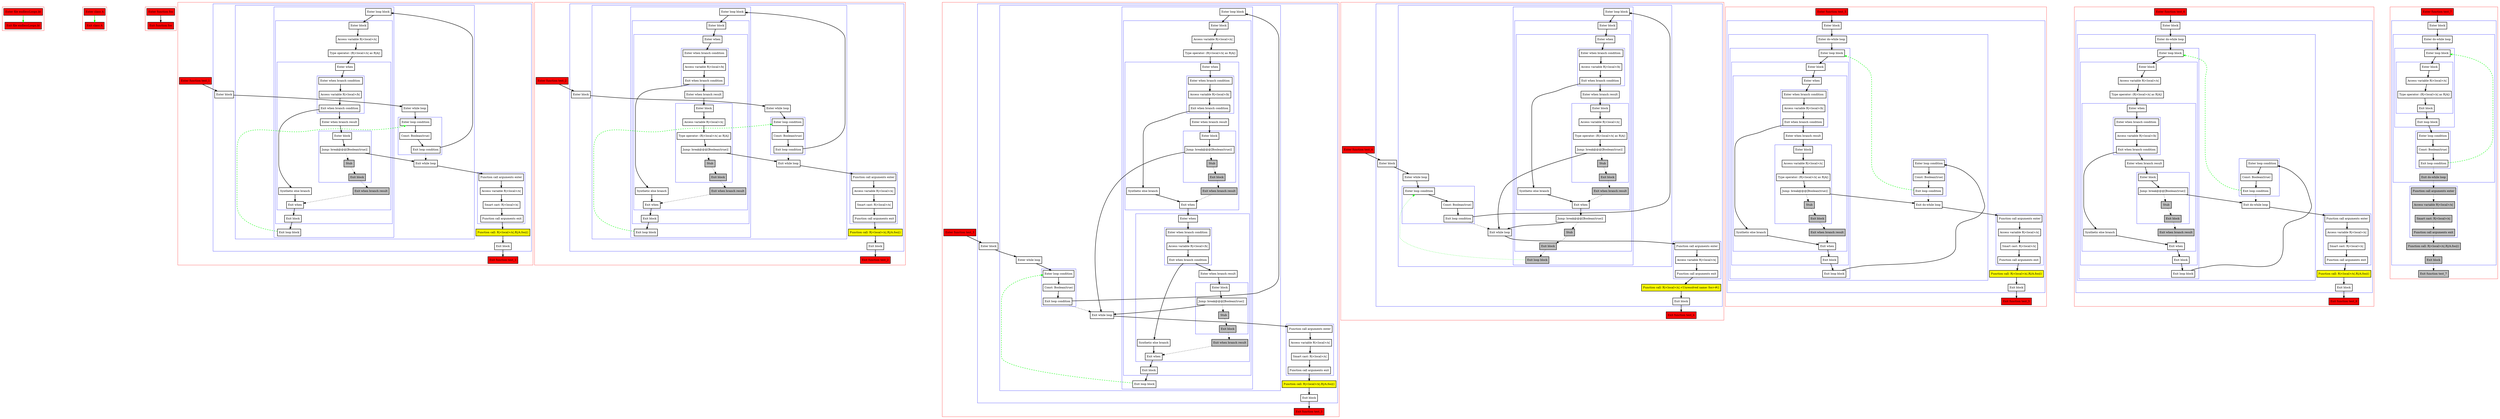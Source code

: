 digraph endlessLoops_kt {
    graph [nodesep=3]
    node [shape=box penwidth=2]
    edge [penwidth=2]

    subgraph cluster_0 {
        color=red
        0 [label="Enter file endlessLoops.kt" style="filled" fillcolor=red];
        1 [label="Exit file endlessLoops.kt" style="filled" fillcolor=red];
    }
    0 -> {1} [color=green];

    subgraph cluster_1 {
        color=red
        2 [label="Enter class A" style="filled" fillcolor=red];
        3 [label="Exit class A" style="filled" fillcolor=red];
    }
    2 -> {3} [color=green];

    subgraph cluster_2 {
        color=red
        4 [label="Enter function foo" style="filled" fillcolor=red];
        5 [label="Exit function foo" style="filled" fillcolor=red];
    }
    4 -> {5};

    subgraph cluster_3 {
        color=red
        6 [label="Enter function test_1" style="filled" fillcolor=red];
        subgraph cluster_4 {
            color=blue
            7 [label="Enter block"];
            subgraph cluster_5 {
                color=blue
                8 [label="Enter while loop"];
                subgraph cluster_6 {
                    color=blue
                    9 [label="Enter loop condition"];
                    10 [label="Const: Boolean(true)"];
                    11 [label="Exit loop condition"];
                }
                subgraph cluster_7 {
                    color=blue
                    12 [label="Enter loop block"];
                    subgraph cluster_8 {
                        color=blue
                        13 [label="Enter block"];
                        14 [label="Access variable R|<local>/x|"];
                        15 [label="Type operator: (R|<local>/x| as R|A|)"];
                        subgraph cluster_9 {
                            color=blue
                            16 [label="Enter when"];
                            subgraph cluster_10 {
                                color=blue
                                17 [label="Enter when branch condition "];
                                18 [label="Access variable R|<local>/b|"];
                                19 [label="Exit when branch condition"];
                            }
                            20 [label="Synthetic else branch"];
                            21 [label="Enter when branch result"];
                            subgraph cluster_11 {
                                color=blue
                                22 [label="Enter block"];
                                23 [label="Jump: break@@@[Boolean(true)] "];
                                24 [label="Stub" style="filled" fillcolor=gray];
                                25 [label="Exit block" style="filled" fillcolor=gray];
                            }
                            26 [label="Exit when branch result" style="filled" fillcolor=gray];
                            27 [label="Exit when"];
                        }
                        28 [label="Exit block"];
                    }
                    29 [label="Exit loop block"];
                }
                30 [label="Exit while loop"];
            }
            subgraph cluster_12 {
                color=blue
                31 [label="Function call arguments enter"];
                32 [label="Access variable R|<local>/x|"];
                33 [label="Smart cast: R|<local>/x|"];
                34 [label="Function call arguments exit"];
            }
            35 [label="Function call: R|<local>/x|.R|/A.foo|()" style="filled" fillcolor=yellow];
            36 [label="Exit block"];
        }
        37 [label="Exit function test_1" style="filled" fillcolor=red];
    }
    6 -> {7};
    7 -> {8};
    8 -> {9};
    9 -> {10};
    10 -> {11};
    11 -> {12};
    11 -> {30} [style=dotted];
    12 -> {13};
    13 -> {14};
    14 -> {15};
    15 -> {16};
    16 -> {17};
    17 -> {18};
    18 -> {19};
    19 -> {20 21};
    20 -> {27};
    21 -> {22};
    22 -> {23};
    23 -> {30};
    23 -> {24} [style=dotted];
    24 -> {25} [style=dotted];
    25 -> {26} [style=dotted];
    26 -> {27} [style=dotted];
    27 -> {28};
    28 -> {29};
    29 -> {9} [color=green style=dashed];
    30 -> {31};
    31 -> {32};
    32 -> {33};
    33 -> {34};
    34 -> {35};
    35 -> {36};
    36 -> {37};

    subgraph cluster_13 {
        color=red
        38 [label="Enter function test_2" style="filled" fillcolor=red];
        subgraph cluster_14 {
            color=blue
            39 [label="Enter block"];
            subgraph cluster_15 {
                color=blue
                40 [label="Enter while loop"];
                subgraph cluster_16 {
                    color=blue
                    41 [label="Enter loop condition"];
                    42 [label="Const: Boolean(true)"];
                    43 [label="Exit loop condition"];
                }
                subgraph cluster_17 {
                    color=blue
                    44 [label="Enter loop block"];
                    subgraph cluster_18 {
                        color=blue
                        45 [label="Enter block"];
                        subgraph cluster_19 {
                            color=blue
                            46 [label="Enter when"];
                            subgraph cluster_20 {
                                color=blue
                                47 [label="Enter when branch condition "];
                                48 [label="Access variable R|<local>/b|"];
                                49 [label="Exit when branch condition"];
                            }
                            50 [label="Synthetic else branch"];
                            51 [label="Enter when branch result"];
                            subgraph cluster_21 {
                                color=blue
                                52 [label="Enter block"];
                                53 [label="Access variable R|<local>/x|"];
                                54 [label="Type operator: (R|<local>/x| as R|A|)"];
                                55 [label="Jump: break@@@[Boolean(true)] "];
                                56 [label="Stub" style="filled" fillcolor=gray];
                                57 [label="Exit block" style="filled" fillcolor=gray];
                            }
                            58 [label="Exit when branch result" style="filled" fillcolor=gray];
                            59 [label="Exit when"];
                        }
                        60 [label="Exit block"];
                    }
                    61 [label="Exit loop block"];
                }
                62 [label="Exit while loop"];
            }
            subgraph cluster_22 {
                color=blue
                63 [label="Function call arguments enter"];
                64 [label="Access variable R|<local>/x|"];
                65 [label="Smart cast: R|<local>/x|"];
                66 [label="Function call arguments exit"];
            }
            67 [label="Function call: R|<local>/x|.R|/A.foo|()" style="filled" fillcolor=yellow];
            68 [label="Exit block"];
        }
        69 [label="Exit function test_2" style="filled" fillcolor=red];
    }
    38 -> {39};
    39 -> {40};
    40 -> {41};
    41 -> {42};
    42 -> {43};
    43 -> {44};
    43 -> {62} [style=dotted];
    44 -> {45};
    45 -> {46};
    46 -> {47};
    47 -> {48};
    48 -> {49};
    49 -> {50 51};
    50 -> {59};
    51 -> {52};
    52 -> {53};
    53 -> {54};
    54 -> {55};
    55 -> {62};
    55 -> {56} [style=dotted];
    56 -> {57} [style=dotted];
    57 -> {58} [style=dotted];
    58 -> {59} [style=dotted];
    59 -> {60};
    60 -> {61};
    61 -> {41} [color=green style=dashed];
    62 -> {63};
    63 -> {64};
    64 -> {65};
    65 -> {66};
    66 -> {67};
    67 -> {68};
    68 -> {69};

    subgraph cluster_23 {
        color=red
        70 [label="Enter function test_3" style="filled" fillcolor=red];
        subgraph cluster_24 {
            color=blue
            71 [label="Enter block"];
            subgraph cluster_25 {
                color=blue
                72 [label="Enter while loop"];
                subgraph cluster_26 {
                    color=blue
                    73 [label="Enter loop condition"];
                    74 [label="Const: Boolean(true)"];
                    75 [label="Exit loop condition"];
                }
                subgraph cluster_27 {
                    color=blue
                    76 [label="Enter loop block"];
                    subgraph cluster_28 {
                        color=blue
                        77 [label="Enter block"];
                        78 [label="Access variable R|<local>/x|"];
                        79 [label="Type operator: (R|<local>/x| as R|A|)"];
                        subgraph cluster_29 {
                            color=blue
                            80 [label="Enter when"];
                            subgraph cluster_30 {
                                color=blue
                                81 [label="Enter when branch condition "];
                                82 [label="Access variable R|<local>/b|"];
                                83 [label="Exit when branch condition"];
                            }
                            84 [label="Synthetic else branch"];
                            85 [label="Enter when branch result"];
                            subgraph cluster_31 {
                                color=blue
                                86 [label="Enter block"];
                                87 [label="Jump: break@@@[Boolean(true)] "];
                                88 [label="Stub" style="filled" fillcolor=gray];
                                89 [label="Exit block" style="filled" fillcolor=gray];
                            }
                            90 [label="Exit when branch result" style="filled" fillcolor=gray];
                            91 [label="Exit when"];
                        }
                        subgraph cluster_32 {
                            color=blue
                            92 [label="Enter when"];
                            subgraph cluster_33 {
                                color=blue
                                93 [label="Enter when branch condition "];
                                94 [label="Access variable R|<local>/b|"];
                                95 [label="Exit when branch condition"];
                            }
                            96 [label="Synthetic else branch"];
                            97 [label="Enter when branch result"];
                            subgraph cluster_34 {
                                color=blue
                                98 [label="Enter block"];
                                99 [label="Jump: break@@@[Boolean(true)] "];
                                100 [label="Stub" style="filled" fillcolor=gray];
                                101 [label="Exit block" style="filled" fillcolor=gray];
                            }
                            102 [label="Exit when branch result" style="filled" fillcolor=gray];
                            103 [label="Exit when"];
                        }
                        104 [label="Exit block"];
                    }
                    105 [label="Exit loop block"];
                }
                106 [label="Exit while loop"];
            }
            subgraph cluster_35 {
                color=blue
                107 [label="Function call arguments enter"];
                108 [label="Access variable R|<local>/x|"];
                109 [label="Smart cast: R|<local>/x|"];
                110 [label="Function call arguments exit"];
            }
            111 [label="Function call: R|<local>/x|.R|/A.foo|()" style="filled" fillcolor=yellow];
            112 [label="Exit block"];
        }
        113 [label="Exit function test_3" style="filled" fillcolor=red];
    }
    70 -> {71};
    71 -> {72};
    72 -> {73};
    73 -> {74};
    74 -> {75};
    75 -> {76};
    75 -> {106} [style=dotted];
    76 -> {77};
    77 -> {78};
    78 -> {79};
    79 -> {80};
    80 -> {81};
    81 -> {82};
    82 -> {83};
    83 -> {84 85};
    84 -> {91};
    85 -> {86};
    86 -> {87};
    87 -> {106};
    87 -> {88} [style=dotted];
    88 -> {89} [style=dotted];
    89 -> {90} [style=dotted];
    90 -> {91} [style=dotted];
    91 -> {92};
    92 -> {93};
    93 -> {94};
    94 -> {95};
    95 -> {96 97};
    96 -> {103};
    97 -> {98};
    98 -> {99};
    99 -> {106};
    99 -> {100} [style=dotted];
    100 -> {101} [style=dotted];
    101 -> {102} [style=dotted];
    102 -> {103} [style=dotted];
    103 -> {104};
    104 -> {105};
    105 -> {73} [color=green style=dashed];
    106 -> {107};
    107 -> {108};
    108 -> {109};
    109 -> {110};
    110 -> {111};
    111 -> {112};
    112 -> {113};

    subgraph cluster_36 {
        color=red
        114 [label="Enter function test_4" style="filled" fillcolor=red];
        subgraph cluster_37 {
            color=blue
            115 [label="Enter block"];
            subgraph cluster_38 {
                color=blue
                116 [label="Enter while loop"];
                subgraph cluster_39 {
                    color=blue
                    117 [label="Enter loop condition"];
                    118 [label="Const: Boolean(true)"];
                    119 [label="Exit loop condition"];
                }
                subgraph cluster_40 {
                    color=blue
                    120 [label="Enter loop block"];
                    subgraph cluster_41 {
                        color=blue
                        121 [label="Enter block"];
                        subgraph cluster_42 {
                            color=blue
                            122 [label="Enter when"];
                            subgraph cluster_43 {
                                color=blue
                                123 [label="Enter when branch condition "];
                                124 [label="Access variable R|<local>/b|"];
                                125 [label="Exit when branch condition"];
                            }
                            126 [label="Synthetic else branch"];
                            127 [label="Enter when branch result"];
                            subgraph cluster_44 {
                                color=blue
                                128 [label="Enter block"];
                                129 [label="Access variable R|<local>/x|"];
                                130 [label="Type operator: (R|<local>/x| as R|A|)"];
                                131 [label="Jump: break@@@[Boolean(true)] "];
                                132 [label="Stub" style="filled" fillcolor=gray];
                                133 [label="Exit block" style="filled" fillcolor=gray];
                            }
                            134 [label="Exit when branch result" style="filled" fillcolor=gray];
                            135 [label="Exit when"];
                        }
                        136 [label="Jump: break@@@[Boolean(true)] "];
                        137 [label="Stub" style="filled" fillcolor=gray];
                        138 [label="Exit block" style="filled" fillcolor=gray];
                    }
                    139 [label="Exit loop block" style="filled" fillcolor=gray];
                }
                140 [label="Exit while loop"];
            }
            subgraph cluster_45 {
                color=blue
                141 [label="Function call arguments enter"];
                142 [label="Access variable R|<local>/x|"];
                143 [label="Function call arguments exit"];
            }
            144 [label="Function call: R|<local>/x|.<Unresolved name: foo>#()" style="filled" fillcolor=yellow];
            145 [label="Exit block"];
        }
        146 [label="Exit function test_4" style="filled" fillcolor=red];
    }
    114 -> {115};
    115 -> {116};
    116 -> {117};
    117 -> {118};
    118 -> {119};
    119 -> {120};
    119 -> {140} [style=dotted];
    120 -> {121};
    121 -> {122};
    122 -> {123};
    123 -> {124};
    124 -> {125};
    125 -> {126 127};
    126 -> {135};
    127 -> {128};
    128 -> {129};
    129 -> {130};
    130 -> {131};
    131 -> {140};
    131 -> {132} [style=dotted];
    132 -> {133} [style=dotted];
    133 -> {134} [style=dotted];
    134 -> {135} [style=dotted];
    135 -> {136};
    136 -> {140};
    136 -> {137} [style=dotted];
    137 -> {138} [style=dotted];
    138 -> {139} [style=dotted];
    139 -> {117} [color=green style=dotted];
    140 -> {141};
    141 -> {142};
    142 -> {143};
    143 -> {144};
    144 -> {145};
    145 -> {146};

    subgraph cluster_46 {
        color=red
        147 [label="Enter function test_5" style="filled" fillcolor=red];
        subgraph cluster_47 {
            color=blue
            148 [label="Enter block"];
            subgraph cluster_48 {
                color=blue
                149 [label="Enter do-while loop"];
                subgraph cluster_49 {
                    color=blue
                    150 [label="Enter loop block"];
                    subgraph cluster_50 {
                        color=blue
                        151 [label="Enter block"];
                        subgraph cluster_51 {
                            color=blue
                            152 [label="Enter when"];
                            subgraph cluster_52 {
                                color=blue
                                153 [label="Enter when branch condition "];
                                154 [label="Access variable R|<local>/b|"];
                                155 [label="Exit when branch condition"];
                            }
                            156 [label="Synthetic else branch"];
                            157 [label="Enter when branch result"];
                            subgraph cluster_53 {
                                color=blue
                                158 [label="Enter block"];
                                159 [label="Access variable R|<local>/x|"];
                                160 [label="Type operator: (R|<local>/x| as R|A|)"];
                                161 [label="Jump: break@@@[Boolean(true)] "];
                                162 [label="Stub" style="filled" fillcolor=gray];
                                163 [label="Exit block" style="filled" fillcolor=gray];
                            }
                            164 [label="Exit when branch result" style="filled" fillcolor=gray];
                            165 [label="Exit when"];
                        }
                        166 [label="Exit block"];
                    }
                    167 [label="Exit loop block"];
                }
                subgraph cluster_54 {
                    color=blue
                    168 [label="Enter loop condition"];
                    169 [label="Const: Boolean(true)"];
                    170 [label="Exit loop condition"];
                }
                171 [label="Exit do-while loop"];
            }
            subgraph cluster_55 {
                color=blue
                172 [label="Function call arguments enter"];
                173 [label="Access variable R|<local>/x|"];
                174 [label="Smart cast: R|<local>/x|"];
                175 [label="Function call arguments exit"];
            }
            176 [label="Function call: R|<local>/x|.R|/A.foo|()" style="filled" fillcolor=yellow];
            177 [label="Exit block"];
        }
        178 [label="Exit function test_5" style="filled" fillcolor=red];
    }
    147 -> {148};
    148 -> {149};
    149 -> {150};
    150 -> {151};
    151 -> {152};
    152 -> {153};
    153 -> {154};
    154 -> {155};
    155 -> {156 157};
    156 -> {165};
    157 -> {158};
    158 -> {159};
    159 -> {160};
    160 -> {161};
    161 -> {171};
    161 -> {162} [style=dotted];
    162 -> {163} [style=dotted];
    163 -> {164} [style=dotted];
    164 -> {165} [style=dotted];
    165 -> {166};
    166 -> {167};
    167 -> {168};
    168 -> {169};
    169 -> {170};
    170 -> {150} [color=green style=dashed];
    170 -> {171} [style=dotted];
    171 -> {172};
    172 -> {173};
    173 -> {174};
    174 -> {175};
    175 -> {176};
    176 -> {177};
    177 -> {178};

    subgraph cluster_56 {
        color=red
        179 [label="Enter function test_6" style="filled" fillcolor=red];
        subgraph cluster_57 {
            color=blue
            180 [label="Enter block"];
            subgraph cluster_58 {
                color=blue
                181 [label="Enter do-while loop"];
                subgraph cluster_59 {
                    color=blue
                    182 [label="Enter loop block"];
                    subgraph cluster_60 {
                        color=blue
                        183 [label="Enter block"];
                        184 [label="Access variable R|<local>/x|"];
                        185 [label="Type operator: (R|<local>/x| as R|A|)"];
                        subgraph cluster_61 {
                            color=blue
                            186 [label="Enter when"];
                            subgraph cluster_62 {
                                color=blue
                                187 [label="Enter when branch condition "];
                                188 [label="Access variable R|<local>/b|"];
                                189 [label="Exit when branch condition"];
                            }
                            190 [label="Synthetic else branch"];
                            191 [label="Enter when branch result"];
                            subgraph cluster_63 {
                                color=blue
                                192 [label="Enter block"];
                                193 [label="Jump: break@@@[Boolean(true)] "];
                                194 [label="Stub" style="filled" fillcolor=gray];
                                195 [label="Exit block" style="filled" fillcolor=gray];
                            }
                            196 [label="Exit when branch result" style="filled" fillcolor=gray];
                            197 [label="Exit when"];
                        }
                        198 [label="Exit block"];
                    }
                    199 [label="Exit loop block"];
                }
                subgraph cluster_64 {
                    color=blue
                    200 [label="Enter loop condition"];
                    201 [label="Const: Boolean(true)"];
                    202 [label="Exit loop condition"];
                }
                203 [label="Exit do-while loop"];
            }
            subgraph cluster_65 {
                color=blue
                204 [label="Function call arguments enter"];
                205 [label="Access variable R|<local>/x|"];
                206 [label="Smart cast: R|<local>/x|"];
                207 [label="Function call arguments exit"];
            }
            208 [label="Function call: R|<local>/x|.R|/A.foo|()" style="filled" fillcolor=yellow];
            209 [label="Exit block"];
        }
        210 [label="Exit function test_6" style="filled" fillcolor=red];
    }
    179 -> {180};
    180 -> {181};
    181 -> {182};
    182 -> {183};
    183 -> {184};
    184 -> {185};
    185 -> {186};
    186 -> {187};
    187 -> {188};
    188 -> {189};
    189 -> {190 191};
    190 -> {197};
    191 -> {192};
    192 -> {193};
    193 -> {203};
    193 -> {194} [style=dotted];
    194 -> {195} [style=dotted];
    195 -> {196} [style=dotted];
    196 -> {197} [style=dotted];
    197 -> {198};
    198 -> {199};
    199 -> {200};
    200 -> {201};
    201 -> {202};
    202 -> {182} [color=green style=dashed];
    202 -> {203} [style=dotted];
    203 -> {204};
    204 -> {205};
    205 -> {206};
    206 -> {207};
    207 -> {208};
    208 -> {209};
    209 -> {210};

    subgraph cluster_66 {
        color=red
        211 [label="Enter function test_7" style="filled" fillcolor=red];
        subgraph cluster_67 {
            color=blue
            212 [label="Enter block"];
            subgraph cluster_68 {
                color=blue
                213 [label="Enter do-while loop"];
                subgraph cluster_69 {
                    color=blue
                    214 [label="Enter loop block"];
                    subgraph cluster_70 {
                        color=blue
                        215 [label="Enter block"];
                        216 [label="Access variable R|<local>/x|"];
                        217 [label="Type operator: (R|<local>/x| as R|A|)"];
                        218 [label="Exit block"];
                    }
                    219 [label="Exit loop block"];
                }
                subgraph cluster_71 {
                    color=blue
                    220 [label="Enter loop condition"];
                    221 [label="Const: Boolean(true)"];
                    222 [label="Exit loop condition"];
                }
                223 [label="Exit do-while loop" style="filled" fillcolor=gray];
            }
            subgraph cluster_72 {
                color=blue
                224 [label="Function call arguments enter" style="filled" fillcolor=gray];
                225 [label="Access variable R|<local>/x|" style="filled" fillcolor=gray];
                226 [label="Smart cast: R|<local>/x|" style="filled" fillcolor=gray];
                227 [label="Function call arguments exit" style="filled" fillcolor=gray];
            }
            228 [label="Function call: R|<local>/x|.R|/A.foo|()" style="filled" fillcolor=gray];
            229 [label="Exit block" style="filled" fillcolor=gray];
        }
        230 [label="Exit function test_7" style="filled" fillcolor=gray];
    }
    211 -> {212};
    212 -> {213};
    213 -> {214};
    214 -> {215};
    215 -> {216};
    216 -> {217};
    217 -> {218};
    218 -> {219};
    219 -> {220};
    220 -> {221};
    221 -> {222};
    222 -> {214} [color=green style=dashed];
    222 -> {223} [style=dotted];
    223 -> {224} [style=dotted];
    224 -> {225} [style=dotted];
    225 -> {226} [style=dotted];
    226 -> {227} [style=dotted];
    227 -> {228} [style=dotted];
    228 -> {229} [style=dotted];
    229 -> {230} [style=dotted];

}
